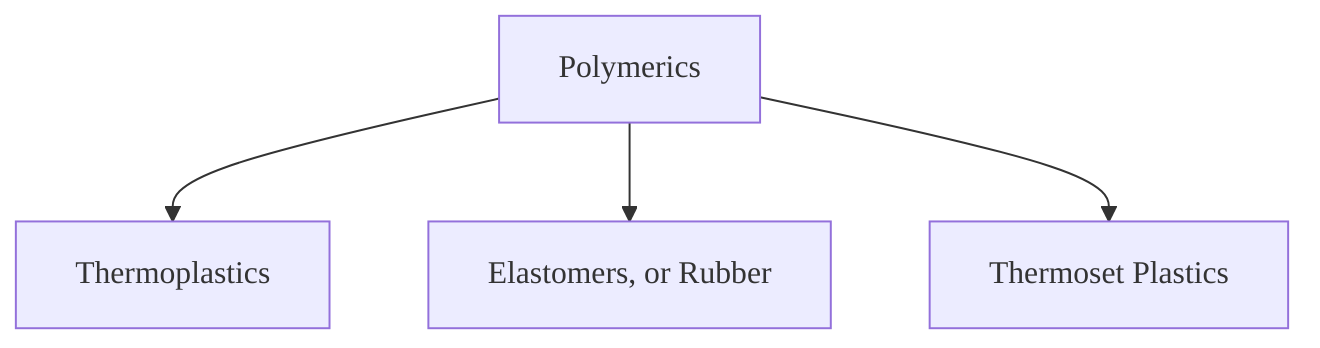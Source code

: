 %%{init: {
  "theme": "default",
  "themeVariables": {
    "fontFamily": "Source Serif Pro",
    "fontSize": "16px"  }
}}%%
graph TD;
    A[Polymerics] --> B[Thermoplastics]
    A --> C[ Elastomers, or Rubber]
    A --> D[Thermoset Plastics]